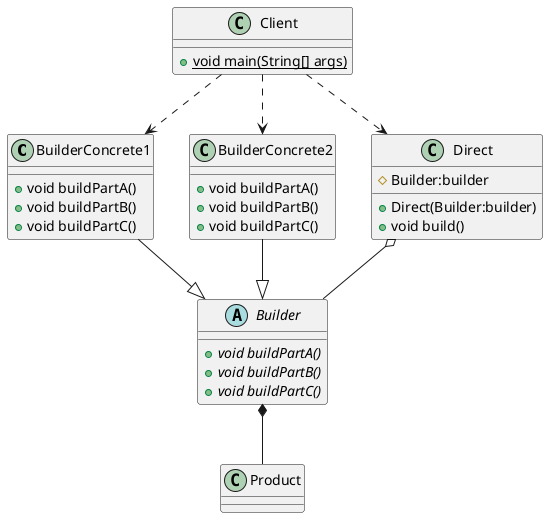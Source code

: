 @startuml
'https://plantuml.com/class-diagram

'泛化(继承)
BuilderConcrete1 --|> Builder
BuilderConcrete2 --|> Builder

'聚合
Direct o-- Builder

'组合
Builder *-- Product

'依赖
Client ..> Direct
Client ..> BuilderConcrete1
Client ..> BuilderConcrete2

'指挥者
class Direct {
    #Builder:builder
    +Direct(Builder:builder)
    +void build()
}

'客户端
class Client {
    +{static} void main(String[] args)
}

'产品
class Product {}

'具体建造者1
class BuilderConcrete1 {
    +void buildPartA()
    +void buildPartB()
    +void buildPartC()
}

'具体建造者2
class BuilderConcrete2 {
    +void buildPartA()
    +void buildPartB()
    +void buildPartC()
}

'抽象建造者
abstract class Builder {
    +{abstract} void buildPartA()
    +{abstract} void buildPartB()
    +{abstract} void buildPartC()
}
@enduml